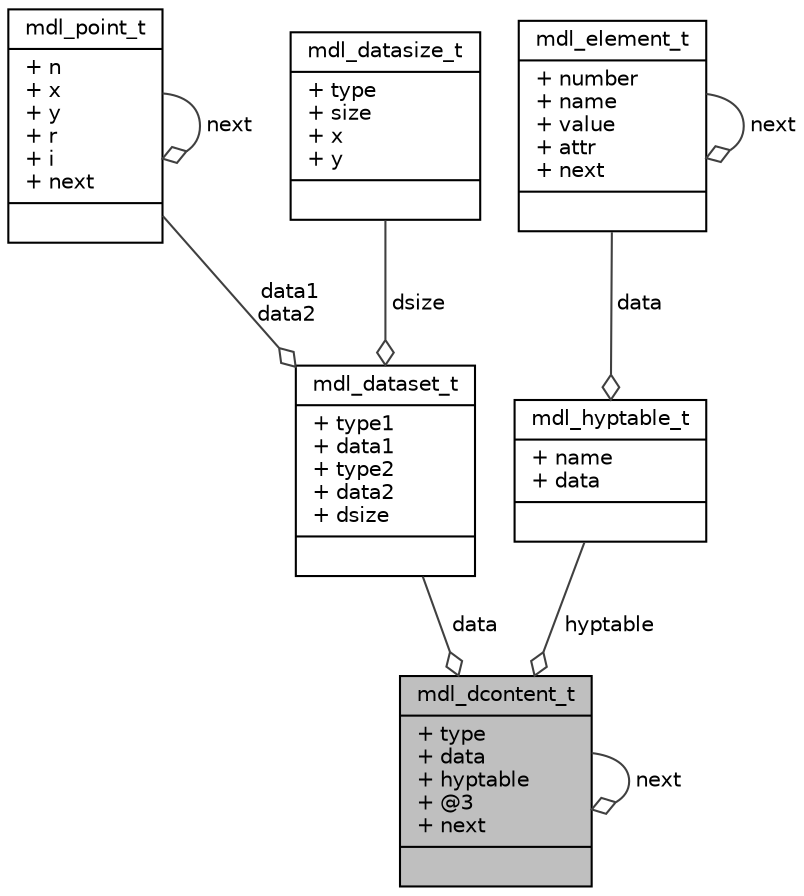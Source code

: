 digraph G
{
  edge [fontname="Helvetica",fontsize="10",labelfontname="Helvetica",labelfontsize="10"];
  node [fontname="Helvetica",fontsize="10",shape=record];
  Node1 [label="{mdl_dcontent_t\n|+ type\l+ data\l+ hyptable\l+ @3\l+ next\l|}",height=0.2,width=0.4,color="black", fillcolor="grey75", style="filled" fontcolor="black"];
  Node2 -> Node1 [color="grey25",fontsize="10",style="solid",label=" data" ,arrowhead="odiamond",fontname="Helvetica"];
  Node2 [label="{mdl_dataset_t\n|+ type1\l+ data1\l+ type2\l+ data2\l+ dsize\l|}",height=0.2,width=0.4,color="black", fillcolor="white", style="filled",URL="$structmdl__dataset__t.html"];
  Node3 -> Node2 [color="grey25",fontsize="10",style="solid",label=" data1\ndata2" ,arrowhead="odiamond",fontname="Helvetica"];
  Node3 [label="{mdl_point_t\n|+ n\l+ x\l+ y\l+ r\l+ i\l+ next\l|}",height=0.2,width=0.4,color="black", fillcolor="white", style="filled",URL="$structmdl__point__t.html"];
  Node3 -> Node3 [color="grey25",fontsize="10",style="solid",label=" next" ,arrowhead="odiamond",fontname="Helvetica"];
  Node4 -> Node2 [color="grey25",fontsize="10",style="solid",label=" dsize" ,arrowhead="odiamond",fontname="Helvetica"];
  Node4 [label="{mdl_datasize_t\n|+ type\l+ size\l+ x\l+ y\l|}",height=0.2,width=0.4,color="black", fillcolor="white", style="filled",URL="$structmdl__datasize__t.html"];
  Node5 -> Node1 [color="grey25",fontsize="10",style="solid",label=" hyptable" ,arrowhead="odiamond",fontname="Helvetica"];
  Node5 [label="{mdl_hyptable_t\n|+ name\l+ data\l|}",height=0.2,width=0.4,color="black", fillcolor="white", style="filled",URL="$structmdl__hyptable__t.html"];
  Node6 -> Node5 [color="grey25",fontsize="10",style="solid",label=" data" ,arrowhead="odiamond",fontname="Helvetica"];
  Node6 [label="{mdl_element_t\n|+ number\l+ name\l+ value\l+ attr\l+ next\l|}",height=0.2,width=0.4,color="black", fillcolor="white", style="filled",URL="$structmdl__element__t.html"];
  Node6 -> Node6 [color="grey25",fontsize="10",style="solid",label=" next" ,arrowhead="odiamond",fontname="Helvetica"];
  Node1 -> Node1 [color="grey25",fontsize="10",style="solid",label=" next" ,arrowhead="odiamond",fontname="Helvetica"];
}
